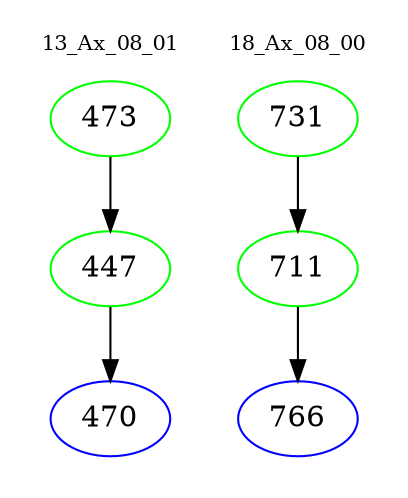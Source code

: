 digraph{
subgraph cluster_0 {
color = white
label = "13_Ax_08_01";
fontsize=10;
T0_473 [label="473", color="green"]
T0_473 -> T0_447 [color="black"]
T0_447 [label="447", color="green"]
T0_447 -> T0_470 [color="black"]
T0_470 [label="470", color="blue"]
}
subgraph cluster_1 {
color = white
label = "18_Ax_08_00";
fontsize=10;
T1_731 [label="731", color="green"]
T1_731 -> T1_711 [color="black"]
T1_711 [label="711", color="green"]
T1_711 -> T1_766 [color="black"]
T1_766 [label="766", color="blue"]
}
}
